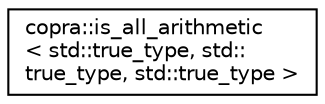 digraph "Graphical Class Hierarchy"
{
 // LATEX_PDF_SIZE
  edge [fontname="Helvetica",fontsize="10",labelfontname="Helvetica",labelfontsize="10"];
  node [fontname="Helvetica",fontsize="10",shape=record];
  rankdir="LR";
  Node0 [label="copra::is_all_arithmetic\l\< std::true_type, std::\ltrue_type, std::true_type \>",height=0.2,width=0.4,color="black", fillcolor="white", style="filled",URL="$structcopra_1_1is__all__arithmetic_3_01std_1_1true__type_00_01std_1_1true__type_00_01std_1_1true__type_01_4.html",tooltip=" "];
}
